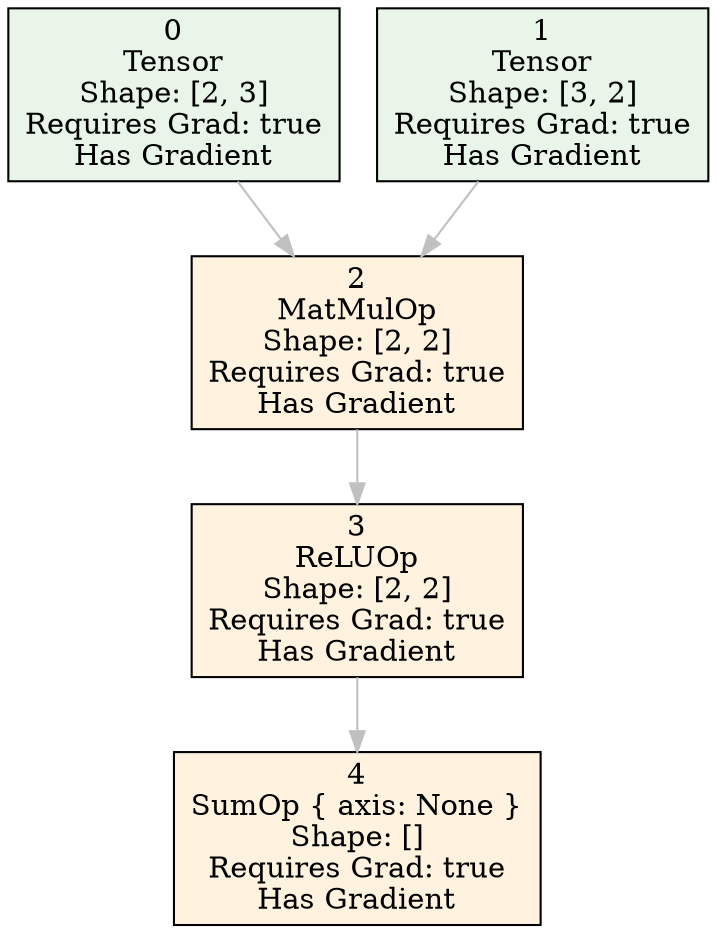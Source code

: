 digraph ComputationalGraph {
    rankdir=TB;
    node [shape=box, style=filled];
    edge [color=gray];
    4 [label="4\nSumOp { axis: None }\nShape: []\nRequires Grad: true\nHas Gradient", fillcolor="#FFF3E0"];
    3 [label="3\nReLUOp\nShape: [2, 2]\nRequires Grad: true\nHas Gradient", fillcolor="#FFF3E0"];
    2 [label="2\nMatMulOp\nShape: [2, 2]\nRequires Grad: true\nHas Gradient", fillcolor="#FFF3E0"];
    0 [label="0\nTensor\nShape: [2, 3]\nRequires Grad: true\nHas Gradient", fillcolor="#E8F5E8"];
    1 [label="1\nTensor\nShape: [3, 2]\nRequires Grad: true\nHas Gradient", fillcolor="#E8F5E8"];
    3 -> 4;
    2 -> 3;
    0 -> 2;
    1 -> 2;
}
